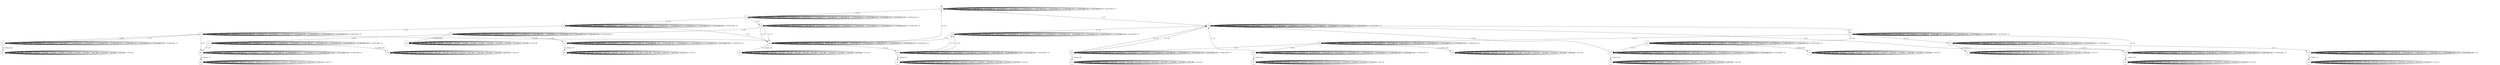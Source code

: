 digraph g {
__start0 [label="" shape="none"];

	s0 [shape="circle" label="s0"];
	s1 [shape="circle" label="s1"];
	s2 [shape="circle" label="s2"];
	s3 [shape="circle" label="s3"];
	s4 [shape="circle" label="s4"];
	s5 [shape="circle" label="s5"];
	s6 [shape="circle" label="s6"];
	s7 [shape="circle" label="s7"];
	s8 [shape="circle" label="s8"];
	s9 [shape="circle" label="s9"];
	s10 [shape="circle" label="s10"];
	s11 [shape="circle" label="s11"];
	s12 [shape="circle" label="s12"];
	s13 [shape="circle" label="s13"];
	s14 [shape="circle" label="s14"];
	s15 [shape="circle" label="s15"];
	s16 [shape="circle" label="s16"];
	s17 [shape="circle" label="s17"];
	s18 [shape="circle" label="s18"];
	s19 [shape="circle" label="s19"];
	s20 [shape="circle" label="s20"];
	s21 [shape="circle" label="s21"];
	s22 [shape="circle" label="s22"];
	s23 [shape="circle" label="s23"];
	s24 [shape="circle" label="s24"];
	s25 [shape="circle" label="s25"];
	s26 [shape="circle" label="s26"];
	s27 [shape="circle" label="s27"];
	s28 [shape="circle" label="s28"];
	s29 [shape="circle" label="s29"];
	s30 [shape="circle" label="s30"];
	s31 [shape="circle" label="s31"];
	s32 [shape="circle" label="s32"];
	s33 [shape="circle" label="s33"];
	s34 [shape="circle" label="s34"];
	s35 [shape="circle" label="s35"];
	s36 [shape="circle" label="s36"];
	s37 [shape="circle" label="s37"];
	s0 -> s0 [label="1 / Invalid input: 1;"];
	s0 -> s0 [label="2 / Invalid input: 2;"];
	s0 -> s0 [label="3 / Invalid input: 3;"];
	s0 -> s0 [label="4 / Invalid input: 4;"];
	s0 -> s0 [label="5 / Invalid input: 5;"];
	s0 -> s2 [label="6 / 20;"];
	s0 -> s0 [label="7 / Invalid input: 7;"];
	s0 -> s1 [label="8 / 17;"];
	s0 -> s0 [label="9 / Invalid input: 9;"];
	s0 -> s0 [label="10 / Invalid input: 10;"];
	s0 -> s0 [label="11 / Invalid input: 11;"];
	s0 -> s0 [label="12 / Invalid input: 12;"];
	s0 -> s0 [label="13 / Invalid input: 13;"];
	s0 -> s0 [label="14 / Invalid input: 14;"];
	s0 -> s0 [label="15 / Invalid input: 15;"];
	s1 -> s1 [label="1 / Invalid input: 1;"];
	s1 -> s1 [label="2 / Invalid input: 2;"];
	s1 -> s1 [label="3 / Invalid input: 3;"];
	s1 -> s1 [label="4 / Invalid input: 4;"];
	s1 -> s1 [label="5 / Invalid input: 5;"];
	s1 -> s1 [label="6 / Invalid input: 6;"];
	s1 -> s1 [label="7 / Invalid input: 7;"];
	s1 -> s1 [label="8 / Invalid input: 8;"];
	s1 -> s5 [label="9 / 23;"];
	s1 -> s1 [label="10 / Invalid input: 10;"];
	s1 -> s1 [label="11 / Invalid input: 11;"];
	s1 -> s1 [label="12 / Invalid input: 12;"];
	s1 -> s1 [label="13 / Invalid input: 13;"];
	s1 -> s4 [label="14 / 18;"];
	s1 -> s1 [label="15 / Invalid input: 15;"];
	s2 -> s2 [label="1 / Invalid input: 1;"];
	s2 -> s2 [label="2 / Invalid input: 2;"];
	s2 -> s2 [label="3 / Invalid input: 3;"];
	s2 -> s2 [label="4 / Invalid input: 4;"];
	s2 -> s6 [label="5 / 20;"];
	s2 -> s2 [label="6 / Invalid input: 6;"];
	s2 -> s2 [label="7 / Invalid input: 7;"];
	s2 -> s2 [label="8 / Invalid input: 8;"];
	s2 -> s2 [label="9 / Invalid input: 9;"];
	s2 -> s3 [label="10 / 19;"];
	s2 -> s2 [label="11 / Invalid input: 11;"];
	s2 -> s2 [label="12 / Invalid input: 12;"];
	s2 -> s2 [label="13 / Invalid input: 13;"];
	s2 -> s2 [label="14 / Invalid input: 14;"];
	s2 -> s2 [label="15 / Invalid input: 15;"];
	s3 -> s3 [label="1 / Invalid input: 1;"];
	s3 -> s28 [label="2 / 16;"];
	s3 -> s3 [label="3 / Invalid input: 3;"];
	s3 -> s3 [label="4 / Invalid input: 4;"];
	s3 -> s7 [label="5 / 23;"];
	s3 -> s3 [label="6 / Invalid input: 6;"];
	s3 -> s3 [label="7 / Invalid input: 7;"];
	s3 -> s3 [label="8 / Invalid input: 8;"];
	s3 -> s3 [label="9 / Invalid input: 9;"];
	s3 -> s3 [label="10 / Invalid input: 10;"];
	s3 -> s3 [label="11 / Invalid input: 11;"];
	s3 -> s3 [label="12 / Invalid input: 12;"];
	s3 -> s3 [label="13 / Invalid input: 13;"];
	s3 -> s3 [label="14 / Invalid input: 14;"];
	s3 -> s3 [label="15 / Invalid input: 15;"];
	s4 -> s4 [label="1 / Invalid input: 1;"];
	s4 -> s4 [label="2 / Invalid input: 2;"];
	s4 -> s4 [label="3 / Invalid input: 3;"];
	s4 -> s4 [label="4 / Invalid input: 4;"];
	s4 -> s4 [label="5 / Invalid input: 5;"];
	s4 -> s4 [label="6 / Invalid input: 6;"];
	s4 -> s4 [label="7 / Invalid input: 7;"];
	s4 -> s4 [label="8 / Invalid input: 8;"];
	s4 -> s28 [label="9 / 21;"];
	s4 -> s4 [label="10 / Invalid input: 10;"];
	s4 -> s4 [label="11 / Invalid input: 11;"];
	s4 -> s4 [label="12 / Invalid input: 12;"];
	s4 -> s4 [label="13 / Invalid input: 13;"];
	s4 -> s4 [label="14 / Invalid input: 14;"];
	s4 -> s4 [label="15 / Invalid input: 15;"];
	s5 -> s5 [label="1 / Invalid input: 1;"];
	s5 -> s5 [label="2 / Invalid input: 2;"];
	s5 -> s5 [label="3 / Invalid input: 3;"];
	s5 -> s5 [label="4 / Invalid input: 4;"];
	s5 -> s5 [label="5 / Invalid input: 5;"];
	s5 -> s5 [label="6 / Invalid input: 6;"];
	s5 -> s5 [label="7 / Invalid input: 7;"];
	s5 -> s5 [label="8 / Invalid input: 8;"];
	s5 -> s9 [label="9 / 17;"];
	s5 -> s5 [label="10 / Invalid input: 10;"];
	s5 -> s5 [label="11 / Invalid input: 11;"];
	s5 -> s5 [label="12 / Invalid input: 12;"];
	s5 -> s10 [label="13 / 18;"];
	s5 -> s32 [label="14 / 26;"];
	s5 -> s5 [label="15 / Invalid input: 15;"];
	s6 -> s6 [label="1 / Invalid input: 1;"];
	s6 -> s8 [label="2 / 22;"];
	s6 -> s6 [label="3 / Invalid input: 3;"];
	s6 -> s6 [label="4 / Invalid input: 4;"];
	s6 -> s6 [label="5 / Invalid input: 5;"];
	s6 -> s6 [label="6 / Invalid input: 6;"];
	s6 -> s6 [label="7 / Invalid input: 7;"];
	s6 -> s6 [label="8 / Invalid input: 8;"];
	s6 -> s6 [label="9 / Invalid input: 9;"];
	s6 -> s28 [label="10 / 17;"];
	s6 -> s6 [label="11 / Invalid input: 11;"];
	s6 -> s6 [label="12 / Invalid input: 12;"];
	s6 -> s6 [label="13 / Invalid input: 13;"];
	s6 -> s6 [label="14 / Invalid input: 14;"];
	s6 -> s28 [label="15 / 23;"];
	s7 -> s7 [label="1 / Invalid input: 1;"];
	s7 -> s7 [label="2 / Invalid input: 2;"];
	s7 -> s7 [label="3 / Invalid input: 3;"];
	s7 -> s7 [label="4 / Invalid input: 4;"];
	s7 -> s7 [label="5 / Invalid input: 5;"];
	s7 -> s7 [label="6 / Invalid input: 6;"];
	s7 -> s7 [label="7 / Invalid input: 7;"];
	s7 -> s11 [label="8 / 20;"];
	s7 -> s36 [label="9 / 22;"];
	s7 -> s7 [label="10 / Invalid input: 10;"];
	s7 -> s7 [label="11 / Invalid input: 11;"];
	s7 -> s7 [label="12 / Invalid input: 12;"];
	s7 -> s28 [label="13 / 24;"];
	s7 -> s7 [label="14 / Invalid input: 14;"];
	s7 -> s7 [label="15 / Invalid input: 15;"];
	s8 -> s8 [label="1 / Invalid input: 1;"];
	s8 -> s8 [label="2 / Invalid input: 2;"];
	s8 -> s8 [label="3 / Invalid input: 3;"];
	s8 -> s13 [label="4 / 16error_86;"];
	s8 -> s8 [label="5 / Invalid input: 5;"];
	s8 -> s18 [label="6 / 23;"];
	s8 -> s8 [label="7 / Invalid input: 7;"];
	s8 -> s8 [label="8 / Invalid input: 8;"];
	s8 -> s17 [label="9 / 25;"];
	s8 -> s8 [label="10 / Invalid input: 10;"];
	s8 -> s8 [label="11 / Invalid input: 11;"];
	s8 -> s8 [label="12 / Invalid input: 12;"];
	s8 -> s8 [label="13 / Invalid input: 13;"];
	s8 -> s8 [label="14 / Invalid input: 14;"];
	s8 -> s8 [label="15 / Invalid input: 15;"];
	s9 -> s9 [label="1 / Invalid input: 1;"];
	s9 -> s9 [label="2 / Invalid input: 2;"];
	s9 -> s9 [label="3 / Invalid input: 3;"];
	s9 -> s9 [label="4 / Invalid input: 4;"];
	s9 -> s16 [label="5 / 24;"];
	s9 -> s9 [label="6 / Invalid input: 6;"];
	s9 -> s9 [label="7 / Invalid input: 7;"];
	s9 -> s9 [label="8 / Invalid input: 8;"];
	s9 -> s20 [label="9 / 23;"];
	s9 -> s9 [label="10 / Invalid input: 10;"];
	s9 -> s19 [label="11 / 22error_28;"];
	s9 -> s9 [label="12 / Invalid input: 12;"];
	s9 -> s9 [label="13 / Invalid input: 13;"];
	s9 -> s9 [label="14 / Invalid input: 14;"];
	s9 -> s9 [label="15 / Invalid input: 15;"];
	s10 -> s10 [label="1 / Invalid input: 1;"];
	s10 -> s10 [label="2 / Invalid input: 2;"];
	s10 -> s10 [label="3 / Invalid input: 3;"];
	s10 -> s10 [label="4 / Invalid input: 4;"];
	s10 -> s10 [label="5 / Invalid input: 5;"];
	s10 -> s12 [label="6 / 17error_33;"];
	s10 -> s10 [label="7 / Invalid input: 7;"];
	s10 -> s10 [label="8 / Invalid input: 8;"];
	s10 -> s10 [label="9 / Invalid input: 9;"];
	s10 -> s14 [label="10 / 17;"];
	s10 -> s10 [label="11 / Invalid input: 11;"];
	s10 -> s10 [label="12 / Invalid input: 12;"];
	s10 -> s10 [label="13 / Invalid input: 13;"];
	s10 -> s15 [label="14 / 17;"];
	s10 -> s10 [label="15 / Invalid input: 15;"];
	s11 -> s7 [label="1 / 23;"];
	s11 -> s11 [label="2 / Invalid input: 2;"];
	s11 -> s11 [label="3 / Invalid input: 3;"];
	s11 -> s11 [label="4 / Invalid input: 4;"];
	s11 -> s11 [label="5 / Invalid input: 5;"];
	s11 -> s11 [label="6 / Invalid input: 6;"];
	s11 -> s11 [label="7 / Invalid input: 7;"];
	s11 -> s11 [label="8 / Invalid input: 8;"];
	s11 -> s21 [label="9 / 20error_89;"];
	s11 -> s11 [label="10 / Invalid input: 10;"];
	s11 -> s11 [label="11 / Invalid input: 11;"];
	s11 -> s11 [label="12 / Invalid input: 12;"];
	s11 -> s11 [label="13 / Invalid input: 13;"];
	s11 -> s11 [label="14 / Invalid input: 14;"];
	s11 -> s11 [label="15 / Invalid input: 15;"];
	s12 -> s12 [label="1 / error_33;"];
	s12 -> s12 [label="2 / error_33;"];
	s12 -> s12 [label="3 / error_33;"];
	s12 -> s12 [label="4 / error_33;"];
	s12 -> s12 [label="5 / error_33;"];
	s12 -> s12 [label="6 / error_33;"];
	s12 -> s12 [label="7 / error_33;"];
	s12 -> s12 [label="8 / error_33;"];
	s12 -> s12 [label="9 / error_33;"];
	s12 -> s12 [label="10 / error_33;"];
	s12 -> s12 [label="11 / error_33;"];
	s12 -> s12 [label="12 / error_33;"];
	s12 -> s12 [label="13 / error_33;"];
	s12 -> s12 [label="14 / error_33;"];
	s12 -> s12 [label="15 / error_33;"];
	s13 -> s13 [label="1 / error_86;"];
	s13 -> s13 [label="2 / error_86;"];
	s13 -> s13 [label="3 / error_86;"];
	s13 -> s13 [label="4 / error_86;"];
	s13 -> s13 [label="5 / error_86;"];
	s13 -> s13 [label="6 / error_86;"];
	s13 -> s13 [label="7 / error_86;"];
	s13 -> s13 [label="8 / error_86;"];
	s13 -> s13 [label="9 / error_86;"];
	s13 -> s13 [label="10 / error_86;"];
	s13 -> s13 [label="11 / error_86;"];
	s13 -> s13 [label="12 / error_86;"];
	s13 -> s13 [label="13 / error_86;"];
	s13 -> s13 [label="14 / error_86;"];
	s13 -> s13 [label="15 / error_86;"];
	s14 -> s14 [label="1 / Invalid input: 1;"];
	s14 -> s14 [label="2 / Invalid input: 2;"];
	s14 -> s14 [label="3 / Invalid input: 3;"];
	s14 -> s14 [label="4 / Invalid input: 4;"];
	s14 -> s14 [label="5 / Invalid input: 5;"];
	s14 -> s5 [label="6 / 22;"];
	s14 -> s1 [label="7 / 20;"];
	s14 -> s14 [label="8 / Invalid input: 8;"];
	s14 -> s14 [label="9 / Invalid input: 9;"];
	s14 -> s14 [label="10 / Invalid input: 10;"];
	s14 -> s27 [label="11 / 23error_54;"];
	s14 -> s14 [label="12 / Invalid input: 12;"];
	s14 -> s14 [label="13 / Invalid input: 13;"];
	s14 -> s14 [label="14 / Invalid input: 14;"];
	s14 -> s14 [label="15 / Invalid input: 15;"];
	s15 -> s15 [label="1 / Invalid input: 1;"];
	s15 -> s15 [label="2 / Invalid input: 2;"];
	s15 -> s15 [label="3 / Invalid input: 3;"];
	s15 -> s15 [label="4 / Invalid input: 4;"];
	s15 -> s26 [label="5 / 26error_12;"];
	s15 -> s15 [label="6 / Invalid input: 6;"];
	s15 -> s15 [label="7 / Invalid input: 7;"];
	s15 -> s15 [label="8 / Invalid input: 8;"];
	s15 -> s15 [label="9 / Invalid input: 9;"];
	s15 -> s15 [label="10 / Invalid input: 10;"];
	s15 -> s15 [label="11 / Invalid input: 11;"];
	s15 -> s15 [label="12 / Invalid input: 12;"];
	s15 -> s15 [label="13 / 25;"];
	s15 -> s15 [label="14 / Invalid input: 14;"];
	s15 -> s15 [label="15 / 25;"];
	s16 -> s16 [label="1 / Invalid input: 1;"];
	s16 -> s16 [label="2 / Invalid input: 2;"];
	s16 -> s16 [label="3 / Invalid input: 3;"];
	s16 -> s16 [label="4 / Invalid input: 4;"];
	s16 -> s16 [label="5 / Invalid input: 5;"];
	s16 -> s16 [label="6 / Invalid input: 6;"];
	s16 -> s1 [label="7 / 18;"];
	s16 -> s16 [label="8 / Invalid input: 8;"];
	s16 -> s25 [label="9 / 16error_42;"];
	s16 -> s16 [label="10 / Invalid input: 10;"];
	s16 -> s16 [label="11 / Invalid input: 11;"];
	s16 -> s16 [label="12 / Invalid input: 12;"];
	s16 -> s16 [label="13 / Invalid input: 13;"];
	s16 -> s16 [label="14 / Invalid input: 14;"];
	s16 -> s16 [label="15 / Invalid input: 15;"];
	s17 -> s17 [label="1 / Invalid input: 1;"];
	s17 -> s17 [label="2 / Invalid input: 2;"];
	s17 -> s17 [label="3 / Invalid input: 3;"];
	s17 -> s17 [label="4 / Invalid input: 4;"];
	s17 -> s17 [label="5 / Invalid input: 5;"];
	s17 -> s17 [label="6 / Invalid input: 6;"];
	s17 -> s17 [label="7 / Invalid input: 7;"];
	s17 -> s17 [label="8 / Invalid input: 8;"];
	s17 -> s24 [label="9 / 22error_30;"];
	s17 -> s36 [label="10 / 20;"];
	s17 -> s17 [label="11 / Invalid input: 11;"];
	s17 -> s17 [label="12 / Invalid input: 12;"];
	s17 -> s17 [label="13 / Invalid input: 13;"];
	s17 -> s17 [label="14 / Invalid input: 14;"];
	s17 -> s17 [label="15 / Invalid input: 15;"];
	s18 -> s18 [label="1 / Invalid input: 1;"];
	s18 -> s18 [label="2 / Invalid input: 2;"];
	s18 -> s18 [label="3 / Invalid input: 3;"];
	s18 -> s18 [label="4 / Invalid input: 4;"];
	s18 -> s23 [label="5 / 20error_78;"];
	s18 -> s18 [label="6 / Invalid input: 6;"];
	s18 -> s18 [label="7 / Invalid input: 7;"];
	s18 -> s18 [label="8 / Invalid input: 8;"];
	s18 -> s18 [label="9 / 18;"];
	s18 -> s18 [label="10 / Invalid input: 10;"];
	s18 -> s18 [label="11 / Invalid input: 11;"];
	s18 -> s18 [label="12 / Invalid input: 12;"];
	s18 -> s18 [label="13 / Invalid input: 13;"];
	s18 -> s18 [label="14 / Invalid input: 14;"];
	s18 -> s18 [label="15 / Invalid input: 15;"];
	s19 -> s19 [label="1 / error_28;"];
	s19 -> s19 [label="2 / error_28;"];
	s19 -> s19 [label="3 / error_28;"];
	s19 -> s19 [label="4 / error_28;"];
	s19 -> s19 [label="5 / error_28;"];
	s19 -> s19 [label="6 / error_28;"];
	s19 -> s19 [label="7 / error_28;"];
	s19 -> s19 [label="8 / error_28;"];
	s19 -> s19 [label="9 / error_28;"];
	s19 -> s19 [label="10 / error_28;"];
	s19 -> s19 [label="11 / error_28;"];
	s19 -> s19 [label="12 / error_28;"];
	s19 -> s19 [label="13 / error_28;"];
	s19 -> s19 [label="14 / error_28;"];
	s19 -> s19 [label="15 / error_28;"];
	s20 -> s20 [label="1 / Invalid input: 1;"];
	s20 -> s20 [label="2 / Invalid input: 2;"];
	s20 -> s20 [label="3 / Invalid input: 3;"];
	s20 -> s20 [label="4 / Invalid input: 4;"];
	s20 -> s22 [label="5 / 22error_80;"];
	s20 -> s20 [label="6 / Invalid input: 6;"];
	s20 -> s20 [label="7 / Invalid input: 7;"];
	s20 -> s20 [label="8 / Invalid input: 8;"];
	s20 -> s20 [label="9 / Invalid input: 9;"];
	s20 -> s1 [label="10 / 19;"];
	s20 -> s20 [label="11 / Invalid input: 11;"];
	s20 -> s1 [label="12 / 22;"];
	s20 -> s20 [label="13 / Invalid input: 13;"];
	s20 -> s20 [label="14 / Invalid input: 14;"];
	s20 -> s20 [label="15 / Invalid input: 15;"];
	s21 -> s21 [label="1 / error_89;"];
	s21 -> s21 [label="2 / error_89;"];
	s21 -> s21 [label="3 / error_89;"];
	s21 -> s21 [label="4 / error_89;"];
	s21 -> s21 [label="5 / error_89;"];
	s21 -> s21 [label="6 / error_89;"];
	s21 -> s21 [label="7 / error_89;"];
	s21 -> s21 [label="8 / error_89;"];
	s21 -> s21 [label="9 / error_89;"];
	s21 -> s21 [label="10 / error_89;"];
	s21 -> s21 [label="11 / error_89;"];
	s21 -> s21 [label="12 / error_89;"];
	s21 -> s21 [label="13 / error_89;"];
	s21 -> s21 [label="14 / error_89;"];
	s21 -> s21 [label="15 / error_89;"];
	s22 -> s22 [label="1 / error_80;"];
	s22 -> s22 [label="2 / error_80;"];
	s22 -> s22 [label="3 / error_80;"];
	s22 -> s22 [label="4 / error_80;"];
	s22 -> s22 [label="5 / error_80;"];
	s22 -> s22 [label="6 / error_80;"];
	s22 -> s22 [label="7 / error_80;"];
	s22 -> s22 [label="8 / error_80;"];
	s22 -> s22 [label="9 / error_80;"];
	s22 -> s22 [label="10 / error_80;"];
	s22 -> s22 [label="11 / error_80;"];
	s22 -> s22 [label="12 / error_80;"];
	s22 -> s22 [label="13 / error_80;"];
	s22 -> s22 [label="14 / error_80;"];
	s22 -> s22 [label="15 / error_80;"];
	s23 -> s23 [label="1 / error_78;"];
	s23 -> s23 [label="2 / error_78;"];
	s23 -> s23 [label="3 / error_78;"];
	s23 -> s23 [label="4 / error_78;"];
	s23 -> s23 [label="5 / error_78;"];
	s23 -> s23 [label="6 / error_78;"];
	s23 -> s23 [label="7 / error_78;"];
	s23 -> s23 [label="8 / error_78;"];
	s23 -> s23 [label="9 / error_78;"];
	s23 -> s23 [label="10 / error_78;"];
	s23 -> s23 [label="11 / error_78;"];
	s23 -> s23 [label="12 / error_78;"];
	s23 -> s23 [label="13 / error_78;"];
	s23 -> s23 [label="14 / error_78;"];
	s23 -> s23 [label="15 / error_78;"];
	s24 -> s24 [label="1 / error_30;"];
	s24 -> s24 [label="2 / error_30;"];
	s24 -> s24 [label="3 / error_30;"];
	s24 -> s24 [label="4 / error_30;"];
	s24 -> s24 [label="5 / error_30;"];
	s24 -> s24 [label="6 / error_30;"];
	s24 -> s24 [label="7 / error_30;"];
	s24 -> s24 [label="8 / error_30;"];
	s24 -> s24 [label="9 / error_30;"];
	s24 -> s24 [label="10 / error_30;"];
	s24 -> s24 [label="11 / error_30;"];
	s24 -> s24 [label="12 / error_30;"];
	s24 -> s24 [label="13 / error_30;"];
	s24 -> s24 [label="14 / error_30;"];
	s24 -> s24 [label="15 / error_30;"];
	s25 -> s25 [label="1 / error_42;"];
	s25 -> s25 [label="2 / error_42;"];
	s25 -> s25 [label="3 / error_42;"];
	s25 -> s25 [label="4 / error_42;"];
	s25 -> s25 [label="5 / error_42;"];
	s25 -> s25 [label="6 / error_42;"];
	s25 -> s25 [label="7 / error_42;"];
	s25 -> s25 [label="8 / error_42;"];
	s25 -> s25 [label="9 / error_42;"];
	s25 -> s25 [label="10 / error_42;"];
	s25 -> s25 [label="11 / error_42;"];
	s25 -> s25 [label="12 / error_42;"];
	s25 -> s25 [label="13 / error_42;"];
	s25 -> s25 [label="14 / error_42;"];
	s25 -> s25 [label="15 / error_42;"];
	s26 -> s26 [label="1 / error_12;"];
	s26 -> s26 [label="2 / error_12;"];
	s26 -> s26 [label="3 / error_12;"];
	s26 -> s26 [label="4 / error_12;"];
	s26 -> s26 [label="5 / error_12;"];
	s26 -> s26 [label="6 / error_12;"];
	s26 -> s26 [label="7 / error_12;"];
	s26 -> s26 [label="8 / error_12;"];
	s26 -> s26 [label="9 / error_12;"];
	s26 -> s26 [label="10 / error_12;"];
	s26 -> s26 [label="11 / error_12;"];
	s26 -> s26 [label="12 / error_12;"];
	s26 -> s26 [label="13 / error_12;"];
	s26 -> s26 [label="14 / error_12;"];
	s26 -> s26 [label="15 / error_12;"];
	s27 -> s27 [label="1 / error_54;"];
	s27 -> s27 [label="2 / error_54;"];
	s27 -> s27 [label="3 / error_54;"];
	s27 -> s27 [label="4 / error_54;"];
	s27 -> s27 [label="5 / error_54;"];
	s27 -> s27 [label="6 / error_54;"];
	s27 -> s27 [label="7 / error_54;"];
	s27 -> s27 [label="8 / error_54;"];
	s27 -> s27 [label="9 / error_54;"];
	s27 -> s27 [label="10 / error_54;"];
	s27 -> s27 [label="11 / error_54;"];
	s27 -> s27 [label="12 / error_54;"];
	s27 -> s27 [label="13 / error_54;"];
	s27 -> s27 [label="14 / error_54;"];
	s27 -> s27 [label="15 / error_54;"];
	s28 -> s28 [label="1 / Invalid input: 1;"];
	s28 -> s28 [label="2 / Invalid input: 2;"];
	s28 -> s28 [label="3 / Invalid input: 3;"];
	s28 -> s28 [label="4 / Invalid input: 4;"];
	s28 -> s28 [label="5 / Invalid input: 5;"];
	s28 -> s28 [label="6 / Invalid input: 6;"];
	s28 -> s28 [label="7 / Invalid input: 7;"];
	s28 -> s30 [label="8 / 24;"];
	s28 -> s28 [label="9 / Invalid input: 9;"];
	s28 -> s28 [label="10 / Invalid input: 10;"];
	s28 -> s28 [label="11 / Invalid input: 11;"];
	s28 -> s28 [label="12 / Invalid input: 12;"];
	s28 -> s29 [label="13 / 24error_49;"];
	s28 -> s28 [label="14 / Invalid input: 14;"];
	s28 -> s0 [label="15 / 22;"];
	s29 -> s29 [label="1 / error_49;"];
	s29 -> s29 [label="2 / error_49;"];
	s29 -> s29 [label="3 / error_49;"];
	s29 -> s29 [label="4 / error_49;"];
	s29 -> s29 [label="5 / error_49;"];
	s29 -> s29 [label="6 / error_49;"];
	s29 -> s29 [label="7 / error_49;"];
	s29 -> s29 [label="8 / error_49;"];
	s29 -> s29 [label="9 / error_49;"];
	s29 -> s29 [label="10 / error_49;"];
	s29 -> s29 [label="11 / error_49;"];
	s29 -> s29 [label="12 / error_49;"];
	s29 -> s29 [label="13 / error_49;"];
	s29 -> s29 [label="14 / error_49;"];
	s29 -> s29 [label="15 / error_49;"];
	s30 -> s4 [label="1 / 22;"];
	s30 -> s30 [label="2 / Invalid input: 2;"];
	s30 -> s30 [label="3 / Invalid input: 3;"];
	s30 -> s30 [label="4 / Invalid input: 4;"];
	s30 -> s30 [label="5 / Invalid input: 5;"];
	s30 -> s31 [label="6 / 24error_91;"];
	s30 -> s30 [label="7 / Invalid input: 7;"];
	s30 -> s30 [label="8 / Invalid input: 8;"];
	s30 -> s30 [label="9 / Invalid input: 9;"];
	s30 -> s30 [label="10 / Invalid input: 10;"];
	s30 -> s30 [label="11 / Invalid input: 11;"];
	s30 -> s30 [label="12 / 19;"];
	s30 -> s4 [label="13 / 25;"];
	s30 -> s30 [label="14 / Invalid input: 14;"];
	s30 -> s30 [label="15 / Invalid input: 15;"];
	s31 -> s31 [label="1 / error_91;"];
	s31 -> s31 [label="2 / error_91;"];
	s31 -> s31 [label="3 / error_91;"];
	s31 -> s31 [label="4 / error_91;"];
	s31 -> s31 [label="5 / error_91;"];
	s31 -> s31 [label="6 / error_91;"];
	s31 -> s31 [label="7 / error_91;"];
	s31 -> s31 [label="8 / error_91;"];
	s31 -> s31 [label="9 / error_91;"];
	s31 -> s31 [label="10 / error_91;"];
	s31 -> s31 [label="11 / error_91;"];
	s31 -> s31 [label="12 / error_91;"];
	s31 -> s31 [label="13 / error_91;"];
	s31 -> s31 [label="14 / error_91;"];
	s31 -> s31 [label="15 / error_91;"];
	s32 -> s34 [label="1 / 19error_69;"];
	s32 -> s32 [label="2 / Invalid input: 2;"];
	s32 -> s32 [label="3 / Invalid input: 3;"];
	s32 -> s33 [label="4 / 26;"];
	s32 -> s32 [label="5 / Invalid input: 5;"];
	s32 -> s32 [label="6 / Invalid input: 6;"];
	s32 -> s32 [label="7 / Invalid input: 7;"];
	s32 -> s32 [label="8 / Invalid input: 8;"];
	s32 -> s32 [label="9 / Invalid input: 9;"];
	s32 -> s32 [label="10 / Invalid input: 10;"];
	s32 -> s32 [label="11 / Invalid input: 11;"];
	s32 -> s32 [label="12 / Invalid input: 12;"];
	s32 -> s32 [label="13 / Invalid input: 13;"];
	s32 -> s32 [label="14 / Invalid input: 14;"];
	s32 -> s32 [label="15 / Invalid input: 15;"];
	s33 -> s33 [label="1 / Invalid input: 1;"];
	s33 -> s33 [label="2 / Invalid input: 2;"];
	s33 -> s35 [label="3 / 24error_48;"];
	s33 -> s33 [label="4 / Invalid input: 4;"];
	s33 -> s33 [label="5 / Invalid input: 5;"];
	s33 -> s1 [label="6 / 25;"];
	s33 -> s33 [label="7 / Invalid input: 7;"];
	s33 -> s33 [label="8 / Invalid input: 8;"];
	s33 -> s33 [label="9 / Invalid input: 9;"];
	s33 -> s33 [label="10 / Invalid input: 10;"];
	s33 -> s33 [label="11 / Invalid input: 11;"];
	s33 -> s33 [label="12 / Invalid input: 12;"];
	s33 -> s33 [label="13 / Invalid input: 13;"];
	s33 -> s33 [label="14 / Invalid input: 14;"];
	s33 -> s33 [label="15 / Invalid input: 15;"];
	s34 -> s34 [label="1 / error_69;"];
	s34 -> s34 [label="2 / error_69;"];
	s34 -> s34 [label="3 / error_69;"];
	s34 -> s34 [label="4 / error_69;"];
	s34 -> s34 [label="5 / error_69;"];
	s34 -> s34 [label="6 / error_69;"];
	s34 -> s34 [label="7 / error_69;"];
	s34 -> s34 [label="8 / error_69;"];
	s34 -> s34 [label="9 / error_69;"];
	s34 -> s34 [label="10 / error_69;"];
	s34 -> s34 [label="11 / error_69;"];
	s34 -> s34 [label="12 / error_69;"];
	s34 -> s34 [label="13 / error_69;"];
	s34 -> s34 [label="14 / error_69;"];
	s34 -> s34 [label="15 / error_69;"];
	s35 -> s35 [label="1 / error_48;"];
	s35 -> s35 [label="2 / error_48;"];
	s35 -> s35 [label="3 / error_48;"];
	s35 -> s35 [label="4 / error_48;"];
	s35 -> s35 [label="5 / error_48;"];
	s35 -> s35 [label="6 / error_48;"];
	s35 -> s35 [label="7 / error_48;"];
	s35 -> s35 [label="8 / error_48;"];
	s35 -> s35 [label="9 / error_48;"];
	s35 -> s35 [label="10 / error_48;"];
	s35 -> s35 [label="11 / error_48;"];
	s35 -> s35 [label="12 / error_48;"];
	s35 -> s35 [label="13 / error_48;"];
	s35 -> s35 [label="14 / error_48;"];
	s35 -> s35 [label="15 / error_48;"];
	s36 -> s36 [label="1 / 22;"];
	s36 -> s36 [label="2 / Invalid input: 2;"];
	s36 -> s36 [label="3 / Invalid input: 3;"];
	s36 -> s36 [label="4 / Invalid input: 4;"];
	s36 -> s36 [label="5 / Invalid input: 5;"];
	s36 -> s36 [label="6 / Invalid input: 6;"];
	s36 -> s36 [label="7 / Invalid input: 7;"];
	s36 -> s37 [label="8 / 25error_71;"];
	s36 -> s36 [label="9 / Invalid input: 9;"];
	s36 -> s36 [label="10 / 17;"];
	s36 -> s36 [label="11 / Invalid input: 11;"];
	s36 -> s36 [label="12 / Invalid input: 12;"];
	s36 -> s36 [label="13 / 22;"];
	s36 -> s36 [label="14 / Invalid input: 14;"];
	s36 -> s36 [label="15 / Invalid input: 15;"];
	s37 -> s37 [label="1 / error_71;"];
	s37 -> s37 [label="2 / error_71;"];
	s37 -> s37 [label="3 / error_71;"];
	s37 -> s37 [label="4 / error_71;"];
	s37 -> s37 [label="5 / error_71;"];
	s37 -> s37 [label="6 / error_71;"];
	s37 -> s37 [label="7 / error_71;"];
	s37 -> s37 [label="8 / error_71;"];
	s37 -> s37 [label="9 / error_71;"];
	s37 -> s37 [label="10 / error_71;"];
	s37 -> s37 [label="11 / error_71;"];
	s37 -> s37 [label="12 / error_71;"];
	s37 -> s37 [label="13 / error_71;"];
	s37 -> s37 [label="14 / error_71;"];
	s37 -> s37 [label="15 / error_71;"];

__start0 -> s0;
}
